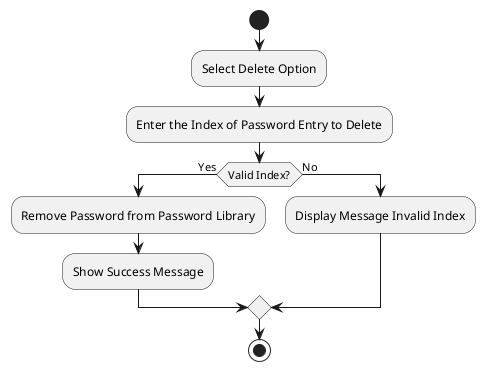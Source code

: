 @startuml
'https://plantuml.com/activity-diagram-beta

start
:Select Delete Option;
:Enter the Index of Password Entry to Delete;
if (Valid Index?) then (Yes)
  :Remove Password from Password Library;
  :Show Success Message;
else (No)
  :Display Message Invalid Index;
endif
stop

@enduml
